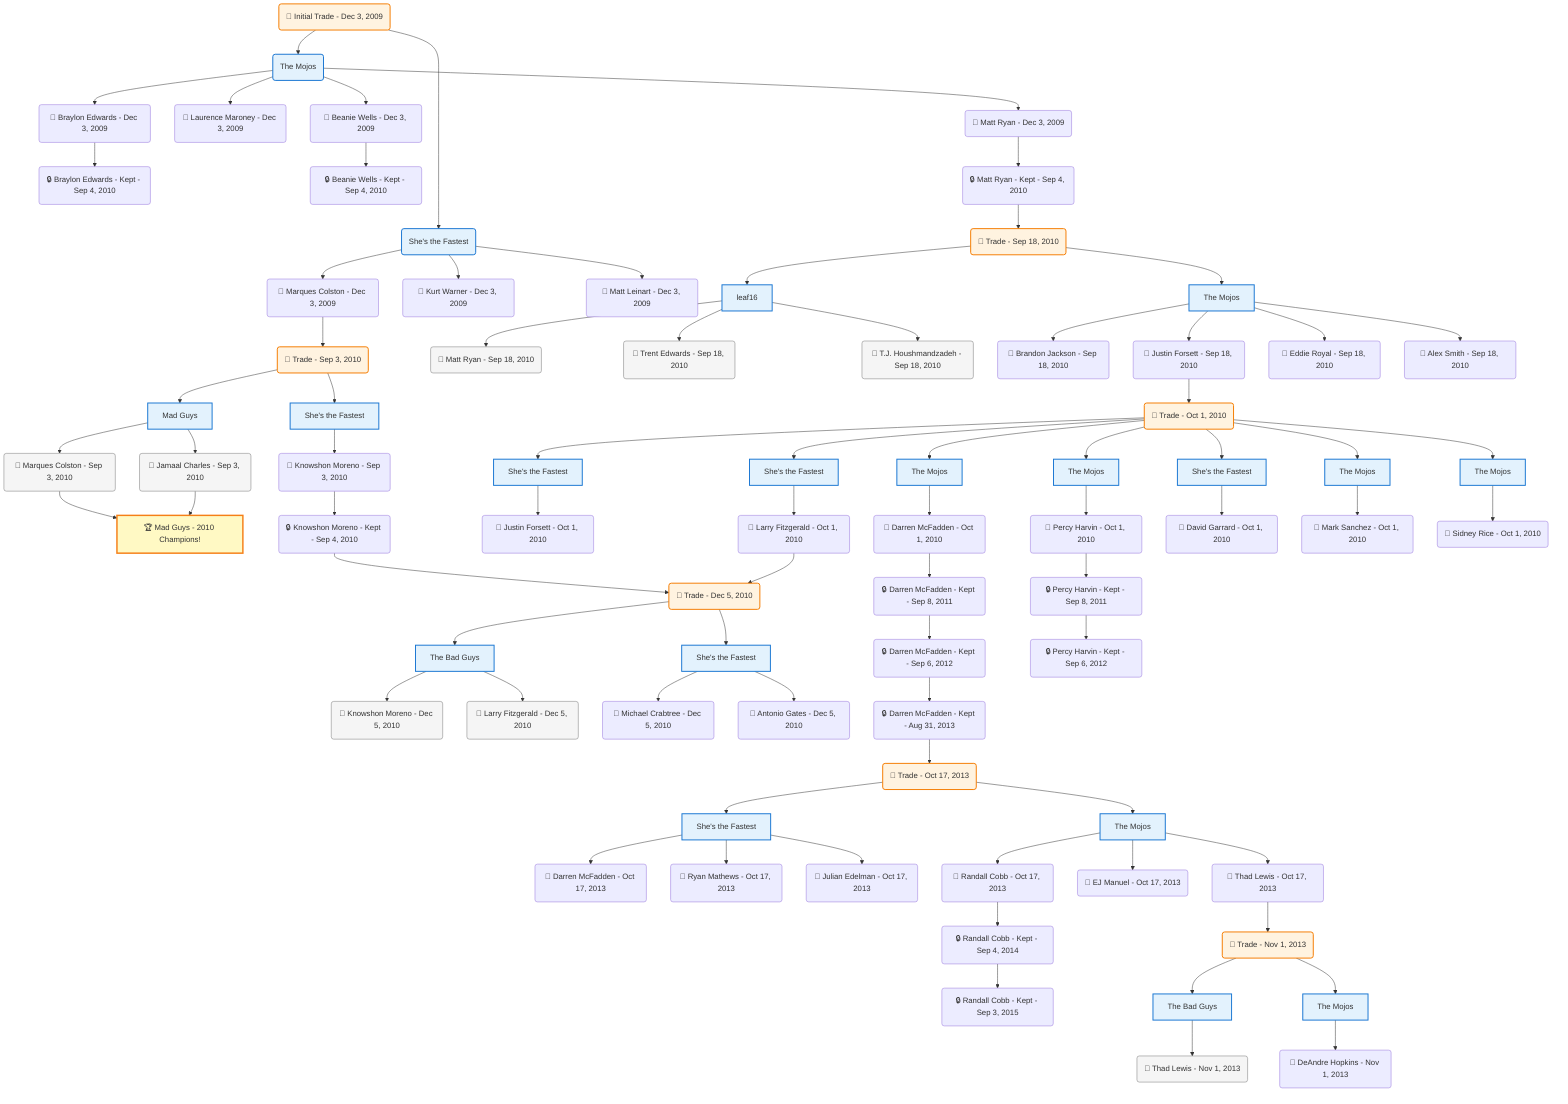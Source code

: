 flowchart TD

    TRADE_MAIN("🔄 Initial Trade - Dec 3, 2009")
    TEAM_1("The Mojos")
    TEAM_2("She's the Fastest")
    NODE_8ad98370-e765-4528-899b-039fc791b409("🔄 Braylon Edwards - Dec 3, 2009")
    NODE_0a4c2ffa-7302-48b4-9754-171fc5704b60("🔒 Braylon Edwards - Kept - Sep 4, 2010")
    NODE_16e44121-7fef-4e60-a4d8-39d87a019805("🔄 Laurence Maroney - Dec 3, 2009")
    NODE_fb21570f-4fa7-4277-b242-752759ecd6ca("🔄 Beanie Wells - Dec 3, 2009")
    NODE_8c91506f-452a-42e9-95e9-16b27182ce5f("🔒 Beanie Wells - Kept - Sep 4, 2010")
    NODE_8f183324-b3dc-46b4-bbe0-76f206cb24ee("🔄 Marques Colston - Dec 3, 2009")
    TRADE_664c0593-08b2-4014-96b5-f9505dd0abcf_3("🔄 Trade - Sep 3, 2010")
    TEAM_f5908944-6efd-40eb-af54-6c53004e0e2f_4["Mad Guys"]
    NODE_95e1e39b-1714-410c-9892-ac5cc4bc5223("🔄 Marques Colston - Sep 3, 2010")
    CHAMP_f5908944-6efd-40eb-af54-6c53004e0e2f_2010["🏆 Mad Guys - 2010 Champions!"]
    NODE_281c90e5-f919-4693-8733-eee9f5c6f6da("🔄 Jamaal Charles - Sep 3, 2010")
    TEAM_4449259f-64af-44fd-9235-1facc0926234_5["She's the Fastest"]
    NODE_fd02085d-71ad-46e1-b7cc-06f45da9eb89("🔄 Knowshon Moreno - Sep 3, 2010")
    NODE_27d92d64-f467-4a04-b71b-391a2d495356("🔒 Knowshon Moreno - Kept - Sep 4, 2010")
    TRADE_7079c566-1aef-449d-80e3-81013e223777_6("🔄 Trade - Dec 5, 2010")
    TEAM_b2220d1a-ff75-4622-9757-09978901110f_7["The Bad Guys"]
    NODE_e3eeb034-e4c6-4be5-a812-b2c48eba0d53("🔄 Knowshon Moreno - Dec 5, 2010")
    NODE_fbf9d819-d0b8-4ee4-afe1-0b279afe083d("🔄 Larry Fitzgerald - Dec 5, 2010")
    TEAM_4449259f-64af-44fd-9235-1facc0926234_8["She's the Fastest"]
    NODE_3f49242f-c13a-4378-b163-959d8092b13e("🔄 Michael Crabtree - Dec 5, 2010")
    NODE_e2188277-78ab-4766-9782-da39ab3295ef("🔄 Antonio Gates - Dec 5, 2010")
    NODE_6bc2416f-f57e-4b16-8235-be0b7609e651("🔄 Kurt Warner - Dec 3, 2009")
    NODE_1ef12492-61ee-4b66-bd62-daa01556b535("🔄 Matt Leinart - Dec 3, 2009")
    NODE_7ae52589-c36b-4b14-8fb9-f6b745ba608d("🔄 Matt Ryan - Dec 3, 2009")
    NODE_161c3409-60e1-4aaa-a9c8-78ec3f57e898("🔒 Matt Ryan - Kept - Sep 4, 2010")
    TRADE_4bbf1d58-12a6-4f34-b39a-af8e032b72b1_9("🔄 Trade - Sep 18, 2010")
    TEAM_66fb98f4-89a7-45f9-893a-b41d71e6249d_10["leaf16"]
    NODE_19910a83-4078-4194-bf9c-f51e4dc0a7fe("🔄 Matt Ryan - Sep 18, 2010")
    NODE_e2c3cc88-b1fa-4094-a03a-88fcbc82beda("🔄 Trent Edwards - Sep 18, 2010")
    NODE_5d7f1b23-3cbe-40d1-8a53-cfabf2c11ae7("🔄 T.J. Houshmandzadeh - Sep 18, 2010")
    TEAM_bbe2d0ad-54cf-4c22-be82-b2a5f262a157_11["The Mojos"]
    NODE_787723d5-5196-4781-83d5-7baf38a62a57("🔄 Brandon Jackson - Sep 18, 2010")
    NODE_265a865d-2e60-4f9e-8250-bc06479d8608("🔄 Justin Forsett - Sep 18, 2010")
    TRADE_b912a7e1-f712-428f-b96f-f4ca751967c5_12("🔄 Trade - Oct 1, 2010")
    TEAM_4449259f-64af-44fd-9235-1facc0926234_13["She's the Fastest"]
    NODE_85957a1a-4a31-4091-be02-d15f3e4c6ec6("🔄 Justin Forsett - Oct 1, 2010")
    TEAM_bbe2d0ad-54cf-4c22-be82-b2a5f262a157_14["The Mojos"]
    NODE_b503a368-d959-4481-81c6-0c91653820ea("🔄 Darren McFadden - Oct 1, 2010")
    NODE_1e66d3f2-a4e9-4c56-ac69-2a0532061193("🔒 Darren McFadden - Kept - Sep 8, 2011")
    NODE_85fd0ddf-e8e8-45e7-8114-54ae3e83b693("🔒 Darren McFadden - Kept - Sep 6, 2012")
    NODE_ed4f642a-6143-4489-834f-2eada703da8d("🔒 Darren McFadden - Kept - Aug 31, 2013")
    TRADE_fcf10500-db02-46a8-9a89-c4a2d85815fc_15("🔄 Trade - Oct 17, 2013")
    TEAM_4449259f-64af-44fd-9235-1facc0926234_16["She's the Fastest"]
    NODE_e0606256-17cf-4b6e-a9c9-649c69a2e1f5("🔄 Darren McFadden - Oct 17, 2013")
    NODE_dbb052b9-7c33-4309-8cf1-635d44e8929f("🔄 Ryan Mathews - Oct 17, 2013")
    NODE_f4da4534-c65e-4015-90d4-99025dc618f4("🔄 Julian Edelman - Oct 17, 2013")
    TEAM_bbe2d0ad-54cf-4c22-be82-b2a5f262a157_17["The Mojos"]
    NODE_c9c07495-9341-48a1-9037-3a2f269c5633("🔄 Randall Cobb - Oct 17, 2013")
    NODE_599446cb-453b-4fa0-9722-ef2ea988e862("🔒 Randall Cobb - Kept - Sep 4, 2014")
    NODE_3468982c-1bdb-491c-974c-b98b632da158("🔒 Randall Cobb - Kept - Sep 3, 2015")
    NODE_9064ca18-2fbc-44cf-a0ca-6489e618ef0e("🔄 EJ Manuel - Oct 17, 2013")
    NODE_3f7a46b8-b3e8-43a4-b9dc-7647ac155a92("🔄 Thad Lewis - Oct 17, 2013")
    TRADE_01cecce7-cf44-4d89-80e9-3f971004b6f3_18("🔄 Trade - Nov 1, 2013")
    TEAM_b2220d1a-ff75-4622-9757-09978901110f_19["The Bad Guys"]
    NODE_05a77ff3-0f86-4627-b21e-edbadb171cc0("🔄 Thad Lewis - Nov 1, 2013")
    TEAM_bbe2d0ad-54cf-4c22-be82-b2a5f262a157_20["The Mojos"]
    NODE_b532eb5d-66b5-421b-8217-c60a7dbd7cd4("🔄 DeAndre Hopkins - Nov 1, 2013")
    TEAM_4449259f-64af-44fd-9235-1facc0926234_21["She's the Fastest"]
    NODE_d82edf8c-a777-4f74-b05d-178830a17663("🔄 Larry Fitzgerald - Oct 1, 2010")
    TEAM_bbe2d0ad-54cf-4c22-be82-b2a5f262a157_22["The Mojos"]
    NODE_45443069-9936-4f80-9a63-3de717fa9d3c("🔄 Percy Harvin - Oct 1, 2010")
    NODE_50823ba7-04fb-430e-90ed-ee4c9e4271e4("🔒 Percy Harvin - Kept - Sep 8, 2011")
    NODE_af9777ac-99ff-4f9d-8fd6-c89871de65a2("🔒 Percy Harvin - Kept - Sep 6, 2012")
    TEAM_4449259f-64af-44fd-9235-1facc0926234_23["She's the Fastest"]
    NODE_949e5354-5967-4fa6-b67a-55ce24647446("🔄 David Garrard - Oct 1, 2010")
    TEAM_bbe2d0ad-54cf-4c22-be82-b2a5f262a157_24["The Mojos"]
    NODE_c78877d5-09d8-421e-96de-93ea06634f23("🔄 Mark Sanchez - Oct 1, 2010")
    TEAM_bbe2d0ad-54cf-4c22-be82-b2a5f262a157_25["The Mojos"]
    NODE_182ca3fb-4bcb-46b2-a0d5-ed597f5ca5c0("🔄 Sidney Rice - Oct 1, 2010")
    NODE_786c9658-b74e-4b67-b7ad-c6db74f9a065("🔄 Eddie Royal - Sep 18, 2010")
    NODE_f5beb189-2b39-41a8-8a01-d03d8829c310("🔄 Alex Smith - Sep 18, 2010")

    TRADE_MAIN --> TEAM_1
    TRADE_MAIN --> TEAM_2
    TEAM_1 --> NODE_8ad98370-e765-4528-899b-039fc791b409
    NODE_8ad98370-e765-4528-899b-039fc791b409 --> NODE_0a4c2ffa-7302-48b4-9754-171fc5704b60
    TEAM_1 --> NODE_16e44121-7fef-4e60-a4d8-39d87a019805
    TEAM_1 --> NODE_fb21570f-4fa7-4277-b242-752759ecd6ca
    NODE_fb21570f-4fa7-4277-b242-752759ecd6ca --> NODE_8c91506f-452a-42e9-95e9-16b27182ce5f
    TEAM_2 --> NODE_8f183324-b3dc-46b4-bbe0-76f206cb24ee
    NODE_8f183324-b3dc-46b4-bbe0-76f206cb24ee --> TRADE_664c0593-08b2-4014-96b5-f9505dd0abcf_3
    TRADE_664c0593-08b2-4014-96b5-f9505dd0abcf_3 --> TEAM_f5908944-6efd-40eb-af54-6c53004e0e2f_4
    TEAM_f5908944-6efd-40eb-af54-6c53004e0e2f_4 --> NODE_95e1e39b-1714-410c-9892-ac5cc4bc5223
    NODE_95e1e39b-1714-410c-9892-ac5cc4bc5223 --> CHAMP_f5908944-6efd-40eb-af54-6c53004e0e2f_2010
    TEAM_f5908944-6efd-40eb-af54-6c53004e0e2f_4 --> NODE_281c90e5-f919-4693-8733-eee9f5c6f6da
    NODE_281c90e5-f919-4693-8733-eee9f5c6f6da --> CHAMP_f5908944-6efd-40eb-af54-6c53004e0e2f_2010
    TRADE_664c0593-08b2-4014-96b5-f9505dd0abcf_3 --> TEAM_4449259f-64af-44fd-9235-1facc0926234_5
    TEAM_4449259f-64af-44fd-9235-1facc0926234_5 --> NODE_fd02085d-71ad-46e1-b7cc-06f45da9eb89
    NODE_fd02085d-71ad-46e1-b7cc-06f45da9eb89 --> NODE_27d92d64-f467-4a04-b71b-391a2d495356
    NODE_27d92d64-f467-4a04-b71b-391a2d495356 --> TRADE_7079c566-1aef-449d-80e3-81013e223777_6
    TRADE_7079c566-1aef-449d-80e3-81013e223777_6 --> TEAM_b2220d1a-ff75-4622-9757-09978901110f_7
    TEAM_b2220d1a-ff75-4622-9757-09978901110f_7 --> NODE_e3eeb034-e4c6-4be5-a812-b2c48eba0d53
    TEAM_b2220d1a-ff75-4622-9757-09978901110f_7 --> NODE_fbf9d819-d0b8-4ee4-afe1-0b279afe083d
    TRADE_7079c566-1aef-449d-80e3-81013e223777_6 --> TEAM_4449259f-64af-44fd-9235-1facc0926234_8
    TEAM_4449259f-64af-44fd-9235-1facc0926234_8 --> NODE_3f49242f-c13a-4378-b163-959d8092b13e
    TEAM_4449259f-64af-44fd-9235-1facc0926234_8 --> NODE_e2188277-78ab-4766-9782-da39ab3295ef
    TEAM_2 --> NODE_6bc2416f-f57e-4b16-8235-be0b7609e651
    TEAM_2 --> NODE_1ef12492-61ee-4b66-bd62-daa01556b535
    TEAM_1 --> NODE_7ae52589-c36b-4b14-8fb9-f6b745ba608d
    NODE_7ae52589-c36b-4b14-8fb9-f6b745ba608d --> NODE_161c3409-60e1-4aaa-a9c8-78ec3f57e898
    NODE_161c3409-60e1-4aaa-a9c8-78ec3f57e898 --> TRADE_4bbf1d58-12a6-4f34-b39a-af8e032b72b1_9
    TRADE_4bbf1d58-12a6-4f34-b39a-af8e032b72b1_9 --> TEAM_66fb98f4-89a7-45f9-893a-b41d71e6249d_10
    TEAM_66fb98f4-89a7-45f9-893a-b41d71e6249d_10 --> NODE_19910a83-4078-4194-bf9c-f51e4dc0a7fe
    TEAM_66fb98f4-89a7-45f9-893a-b41d71e6249d_10 --> NODE_e2c3cc88-b1fa-4094-a03a-88fcbc82beda
    TEAM_66fb98f4-89a7-45f9-893a-b41d71e6249d_10 --> NODE_5d7f1b23-3cbe-40d1-8a53-cfabf2c11ae7
    TRADE_4bbf1d58-12a6-4f34-b39a-af8e032b72b1_9 --> TEAM_bbe2d0ad-54cf-4c22-be82-b2a5f262a157_11
    TEAM_bbe2d0ad-54cf-4c22-be82-b2a5f262a157_11 --> NODE_787723d5-5196-4781-83d5-7baf38a62a57
    TEAM_bbe2d0ad-54cf-4c22-be82-b2a5f262a157_11 --> NODE_265a865d-2e60-4f9e-8250-bc06479d8608
    NODE_265a865d-2e60-4f9e-8250-bc06479d8608 --> TRADE_b912a7e1-f712-428f-b96f-f4ca751967c5_12
    TRADE_b912a7e1-f712-428f-b96f-f4ca751967c5_12 --> TEAM_4449259f-64af-44fd-9235-1facc0926234_13
    TEAM_4449259f-64af-44fd-9235-1facc0926234_13 --> NODE_85957a1a-4a31-4091-be02-d15f3e4c6ec6
    TRADE_b912a7e1-f712-428f-b96f-f4ca751967c5_12 --> TEAM_bbe2d0ad-54cf-4c22-be82-b2a5f262a157_14
    TEAM_bbe2d0ad-54cf-4c22-be82-b2a5f262a157_14 --> NODE_b503a368-d959-4481-81c6-0c91653820ea
    NODE_b503a368-d959-4481-81c6-0c91653820ea --> NODE_1e66d3f2-a4e9-4c56-ac69-2a0532061193
    NODE_1e66d3f2-a4e9-4c56-ac69-2a0532061193 --> NODE_85fd0ddf-e8e8-45e7-8114-54ae3e83b693
    NODE_85fd0ddf-e8e8-45e7-8114-54ae3e83b693 --> NODE_ed4f642a-6143-4489-834f-2eada703da8d
    NODE_ed4f642a-6143-4489-834f-2eada703da8d --> TRADE_fcf10500-db02-46a8-9a89-c4a2d85815fc_15
    TRADE_fcf10500-db02-46a8-9a89-c4a2d85815fc_15 --> TEAM_4449259f-64af-44fd-9235-1facc0926234_16
    TEAM_4449259f-64af-44fd-9235-1facc0926234_16 --> NODE_e0606256-17cf-4b6e-a9c9-649c69a2e1f5
    TEAM_4449259f-64af-44fd-9235-1facc0926234_16 --> NODE_dbb052b9-7c33-4309-8cf1-635d44e8929f
    TEAM_4449259f-64af-44fd-9235-1facc0926234_16 --> NODE_f4da4534-c65e-4015-90d4-99025dc618f4
    TRADE_fcf10500-db02-46a8-9a89-c4a2d85815fc_15 --> TEAM_bbe2d0ad-54cf-4c22-be82-b2a5f262a157_17
    TEAM_bbe2d0ad-54cf-4c22-be82-b2a5f262a157_17 --> NODE_c9c07495-9341-48a1-9037-3a2f269c5633
    NODE_c9c07495-9341-48a1-9037-3a2f269c5633 --> NODE_599446cb-453b-4fa0-9722-ef2ea988e862
    NODE_599446cb-453b-4fa0-9722-ef2ea988e862 --> NODE_3468982c-1bdb-491c-974c-b98b632da158
    TEAM_bbe2d0ad-54cf-4c22-be82-b2a5f262a157_17 --> NODE_9064ca18-2fbc-44cf-a0ca-6489e618ef0e
    TEAM_bbe2d0ad-54cf-4c22-be82-b2a5f262a157_17 --> NODE_3f7a46b8-b3e8-43a4-b9dc-7647ac155a92
    NODE_3f7a46b8-b3e8-43a4-b9dc-7647ac155a92 --> TRADE_01cecce7-cf44-4d89-80e9-3f971004b6f3_18
    TRADE_01cecce7-cf44-4d89-80e9-3f971004b6f3_18 --> TEAM_b2220d1a-ff75-4622-9757-09978901110f_19
    TEAM_b2220d1a-ff75-4622-9757-09978901110f_19 --> NODE_05a77ff3-0f86-4627-b21e-edbadb171cc0
    TRADE_01cecce7-cf44-4d89-80e9-3f971004b6f3_18 --> TEAM_bbe2d0ad-54cf-4c22-be82-b2a5f262a157_20
    TEAM_bbe2d0ad-54cf-4c22-be82-b2a5f262a157_20 --> NODE_b532eb5d-66b5-421b-8217-c60a7dbd7cd4
    TRADE_b912a7e1-f712-428f-b96f-f4ca751967c5_12 --> TEAM_4449259f-64af-44fd-9235-1facc0926234_21
    TEAM_4449259f-64af-44fd-9235-1facc0926234_21 --> NODE_d82edf8c-a777-4f74-b05d-178830a17663
    NODE_d82edf8c-a777-4f74-b05d-178830a17663 --> TRADE_7079c566-1aef-449d-80e3-81013e223777_6
    TRADE_b912a7e1-f712-428f-b96f-f4ca751967c5_12 --> TEAM_bbe2d0ad-54cf-4c22-be82-b2a5f262a157_22
    TEAM_bbe2d0ad-54cf-4c22-be82-b2a5f262a157_22 --> NODE_45443069-9936-4f80-9a63-3de717fa9d3c
    NODE_45443069-9936-4f80-9a63-3de717fa9d3c --> NODE_50823ba7-04fb-430e-90ed-ee4c9e4271e4
    NODE_50823ba7-04fb-430e-90ed-ee4c9e4271e4 --> NODE_af9777ac-99ff-4f9d-8fd6-c89871de65a2
    TRADE_b912a7e1-f712-428f-b96f-f4ca751967c5_12 --> TEAM_4449259f-64af-44fd-9235-1facc0926234_23
    TEAM_4449259f-64af-44fd-9235-1facc0926234_23 --> NODE_949e5354-5967-4fa6-b67a-55ce24647446
    TRADE_b912a7e1-f712-428f-b96f-f4ca751967c5_12 --> TEAM_bbe2d0ad-54cf-4c22-be82-b2a5f262a157_24
    TEAM_bbe2d0ad-54cf-4c22-be82-b2a5f262a157_24 --> NODE_c78877d5-09d8-421e-96de-93ea06634f23
    TRADE_b912a7e1-f712-428f-b96f-f4ca751967c5_12 --> TEAM_bbe2d0ad-54cf-4c22-be82-b2a5f262a157_25
    TEAM_bbe2d0ad-54cf-4c22-be82-b2a5f262a157_25 --> NODE_182ca3fb-4bcb-46b2-a0d5-ed597f5ca5c0
    TEAM_bbe2d0ad-54cf-4c22-be82-b2a5f262a157_11 --> NODE_786c9658-b74e-4b67-b7ad-c6db74f9a065
    TEAM_bbe2d0ad-54cf-4c22-be82-b2a5f262a157_11 --> NODE_f5beb189-2b39-41a8-8a01-d03d8829c310

    %% Node styling
    classDef teamNode fill:#e3f2fd,stroke:#1976d2,stroke-width:2px
    classDef tradeNode fill:#fff3e0,stroke:#f57c00,stroke-width:2px
    classDef playerNode fill:#f3e5f5,stroke:#7b1fa2,stroke-width:1px
    classDef nonRootPlayerNode fill:#f5f5f5,stroke:#757575,stroke-width:1px
    classDef endNode fill:#ffebee,stroke:#c62828,stroke-width:2px
    classDef waiverNode fill:#e8f5e8,stroke:#388e3c,stroke-width:2px
    classDef championshipNode fill:#fff9c4,stroke:#f57f17,stroke-width:3px

    class TEAM_1,TEAM_2,TEAM_f5908944-6efd-40eb-af54-6c53004e0e2f_4,TEAM_4449259f-64af-44fd-9235-1facc0926234_5,TEAM_b2220d1a-ff75-4622-9757-09978901110f_7,TEAM_4449259f-64af-44fd-9235-1facc0926234_8,TEAM_66fb98f4-89a7-45f9-893a-b41d71e6249d_10,TEAM_bbe2d0ad-54cf-4c22-be82-b2a5f262a157_11,TEAM_4449259f-64af-44fd-9235-1facc0926234_13,TEAM_bbe2d0ad-54cf-4c22-be82-b2a5f262a157_14,TEAM_4449259f-64af-44fd-9235-1facc0926234_16,TEAM_bbe2d0ad-54cf-4c22-be82-b2a5f262a157_17,TEAM_b2220d1a-ff75-4622-9757-09978901110f_19,TEAM_bbe2d0ad-54cf-4c22-be82-b2a5f262a157_20,TEAM_4449259f-64af-44fd-9235-1facc0926234_21,TEAM_bbe2d0ad-54cf-4c22-be82-b2a5f262a157_22,TEAM_4449259f-64af-44fd-9235-1facc0926234_23,TEAM_bbe2d0ad-54cf-4c22-be82-b2a5f262a157_24,TEAM_bbe2d0ad-54cf-4c22-be82-b2a5f262a157_25 teamNode
    class CHAMP_f5908944-6efd-40eb-af54-6c53004e0e2f_2010 championshipNode
    class NODE_95e1e39b-1714-410c-9892-ac5cc4bc5223,NODE_281c90e5-f919-4693-8733-eee9f5c6f6da,NODE_e3eeb034-e4c6-4be5-a812-b2c48eba0d53,NODE_fbf9d819-d0b8-4ee4-afe1-0b279afe083d,NODE_19910a83-4078-4194-bf9c-f51e4dc0a7fe,NODE_e2c3cc88-b1fa-4094-a03a-88fcbc82beda,NODE_5d7f1b23-3cbe-40d1-8a53-cfabf2c11ae7,NODE_05a77ff3-0f86-4627-b21e-edbadb171cc0 nonRootPlayerNode
    class TRADE_MAIN,TRADE_664c0593-08b2-4014-96b5-f9505dd0abcf_3,TRADE_7079c566-1aef-449d-80e3-81013e223777_6,TRADE_4bbf1d58-12a6-4f34-b39a-af8e032b72b1_9,TRADE_b912a7e1-f712-428f-b96f-f4ca751967c5_12,TRADE_fcf10500-db02-46a8-9a89-c4a2d85815fc_15,TRADE_01cecce7-cf44-4d89-80e9-3f971004b6f3_18 tradeNode